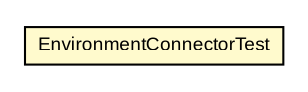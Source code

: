 #!/usr/local/bin/dot
#
# Class diagram 
# Generated by UMLGraph version R5_6-24-gf6e263 (http://www.umlgraph.org/)
#

digraph G {
	edge [fontname="arial",fontsize=10,labelfontname="arial",labelfontsize=10];
	node [fontname="arial",fontsize=10,shape=plaintext];
	nodesep=0.25;
	ranksep=0.5;
	// org.settings4j.connector.EnvironmentConnectorTest
	c850 [label=<<table title="org.settings4j.connector.EnvironmentConnectorTest" border="0" cellborder="1" cellspacing="0" cellpadding="2" port="p" bgcolor="lemonChiffon" href="./EnvironmentConnectorTest.html">
		<tr><td><table border="0" cellspacing="0" cellpadding="1">
<tr><td align="center" balign="center"> EnvironmentConnectorTest </td></tr>
		</table></td></tr>
		</table>>, URL="./EnvironmentConnectorTest.html", fontname="arial", fontcolor="black", fontsize=9.0];
}

